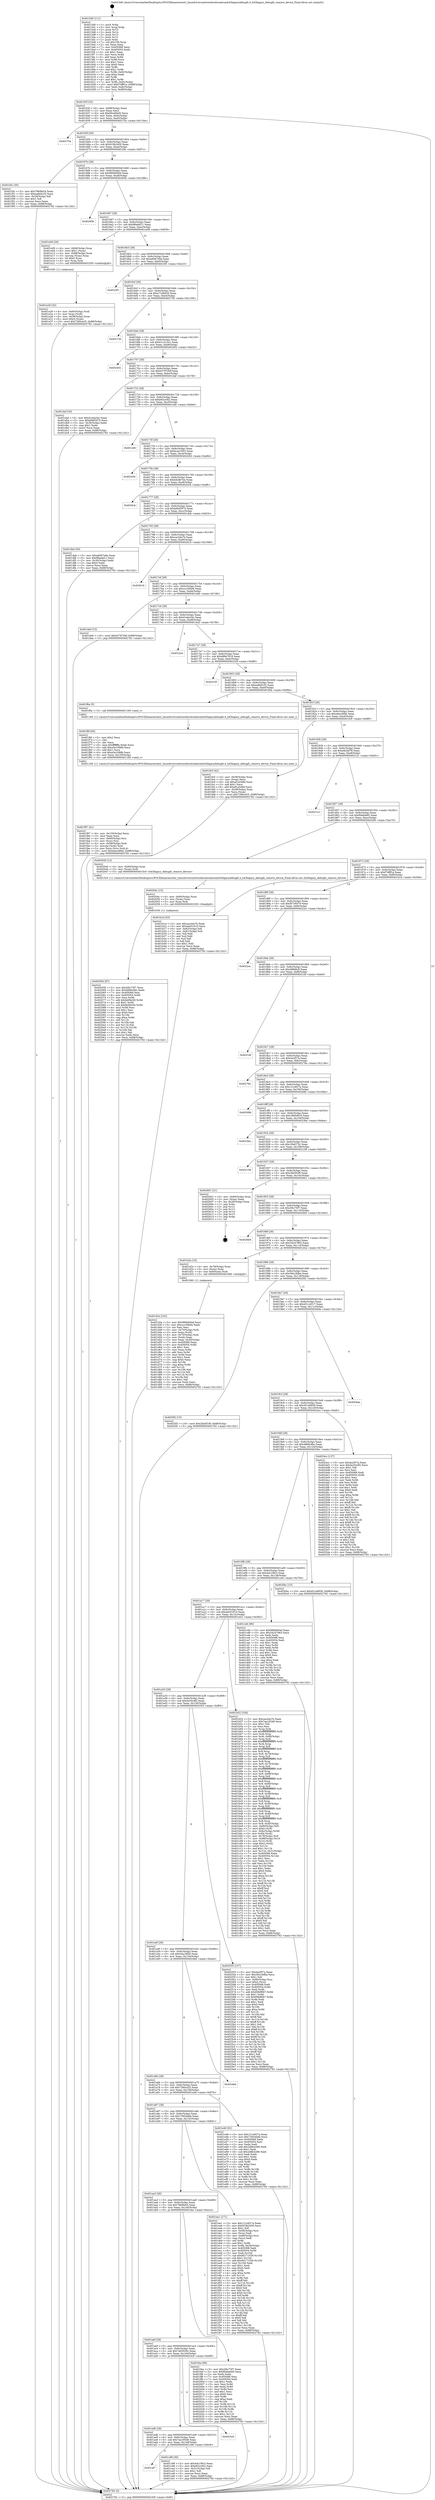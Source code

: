 digraph "0x4015d0" {
  label = "0x4015d0 (/mnt/c/Users/mathe/Desktop/tcc/POCII/binaries/extr_linuxdriversnetwirelessbroadcomb43legacydebugfs.h_b43legacy_debugfs_remove_device_Final-ollvm.out::main(0))"
  labelloc = "t"
  node[shape=record]

  Entry [label="",width=0.3,height=0.3,shape=circle,fillcolor=black,style=filled]
  "0x40163f" [label="{
     0x40163f [32]\l
     | [instrs]\l
     &nbsp;&nbsp;0x40163f \<+6\>: mov -0x88(%rbp),%eax\l
     &nbsp;&nbsp;0x401645 \<+2\>: mov %eax,%ecx\l
     &nbsp;&nbsp;0x401647 \<+6\>: sub $0x90cd84d5,%ecx\l
     &nbsp;&nbsp;0x40164d \<+6\>: mov %eax,-0x9c(%rbp)\l
     &nbsp;&nbsp;0x401653 \<+6\>: mov %ecx,-0xa0(%rbp)\l
     &nbsp;&nbsp;0x401659 \<+6\>: je 000000000040275a \<main+0x118a\>\l
  }"]
  "0x40275a" [label="{
     0x40275a\l
  }", style=dashed]
  "0x40165f" [label="{
     0x40165f [28]\l
     | [instrs]\l
     &nbsp;&nbsp;0x40165f \<+5\>: jmp 0000000000401664 \<main+0x94\>\l
     &nbsp;&nbsp;0x401664 \<+6\>: mov -0x9c(%rbp),%eax\l
     &nbsp;&nbsp;0x40166a \<+5\>: sub $0x919b2e50,%eax\l
     &nbsp;&nbsp;0x40166f \<+6\>: mov %eax,-0xa4(%rbp)\l
     &nbsp;&nbsp;0x401675 \<+6\>: je 0000000000401f4c \<main+0x97c\>\l
  }"]
  Exit [label="",width=0.3,height=0.3,shape=circle,fillcolor=black,style=filled,peripheries=2]
  "0x401f4c" [label="{
     0x401f4c [30]\l
     | [instrs]\l
     &nbsp;&nbsp;0x401f4c \<+5\>: mov $0x79bf9e54,%eax\l
     &nbsp;&nbsp;0x401f51 \<+5\>: mov $0xea8d41f2,%ecx\l
     &nbsp;&nbsp;0x401f56 \<+3\>: mov -0x29(%rbp),%dl\l
     &nbsp;&nbsp;0x401f59 \<+3\>: test $0x1,%dl\l
     &nbsp;&nbsp;0x401f5c \<+3\>: cmovne %ecx,%eax\l
     &nbsp;&nbsp;0x401f5f \<+6\>: mov %eax,-0x88(%rbp)\l
     &nbsp;&nbsp;0x401f65 \<+5\>: jmp 0000000000402782 \<main+0x11b2\>\l
  }"]
  "0x40167b" [label="{
     0x40167b [28]\l
     | [instrs]\l
     &nbsp;&nbsp;0x40167b \<+5\>: jmp 0000000000401680 \<main+0xb0\>\l
     &nbsp;&nbsp;0x401680 \<+6\>: mov -0x9c(%rbp),%eax\l
     &nbsp;&nbsp;0x401686 \<+5\>: sub $0x980b604d,%eax\l
     &nbsp;&nbsp;0x40168b \<+6\>: mov %eax,-0xa8(%rbp)\l
     &nbsp;&nbsp;0x401691 \<+6\>: je 000000000040265b \<main+0x108b\>\l
  }"]
  "0x40205b" [label="{
     0x40205b [97]\l
     | [instrs]\l
     &nbsp;&nbsp;0x40205b \<+5\>: mov $0x2f4c75f7,%ecx\l
     &nbsp;&nbsp;0x402060 \<+5\>: mov $0x4868c9bc,%edx\l
     &nbsp;&nbsp;0x402065 \<+7\>: mov 0x405068,%esi\l
     &nbsp;&nbsp;0x40206c \<+8\>: mov 0x405054,%r8d\l
     &nbsp;&nbsp;0x402074 \<+3\>: mov %esi,%r9d\l
     &nbsp;&nbsp;0x402077 \<+7\>: add $0xfe0fdc00,%r9d\l
     &nbsp;&nbsp;0x40207e \<+4\>: sub $0x1,%r9d\l
     &nbsp;&nbsp;0x402082 \<+7\>: sub $0xfe0fdc00,%r9d\l
     &nbsp;&nbsp;0x402089 \<+4\>: imul %r9d,%esi\l
     &nbsp;&nbsp;0x40208d \<+3\>: and $0x1,%esi\l
     &nbsp;&nbsp;0x402090 \<+3\>: cmp $0x0,%esi\l
     &nbsp;&nbsp;0x402093 \<+4\>: sete %r10b\l
     &nbsp;&nbsp;0x402097 \<+4\>: cmp $0xa,%r8d\l
     &nbsp;&nbsp;0x40209b \<+4\>: setl %r11b\l
     &nbsp;&nbsp;0x40209f \<+3\>: mov %r10b,%bl\l
     &nbsp;&nbsp;0x4020a2 \<+3\>: and %r11b,%bl\l
     &nbsp;&nbsp;0x4020a5 \<+3\>: xor %r11b,%r10b\l
     &nbsp;&nbsp;0x4020a8 \<+3\>: or %r10b,%bl\l
     &nbsp;&nbsp;0x4020ab \<+3\>: test $0x1,%bl\l
     &nbsp;&nbsp;0x4020ae \<+3\>: cmovne %edx,%ecx\l
     &nbsp;&nbsp;0x4020b1 \<+6\>: mov %ecx,-0x88(%rbp)\l
     &nbsp;&nbsp;0x4020b7 \<+5\>: jmp 0000000000402782 \<main+0x11b2\>\l
  }"]
  "0x40265b" [label="{
     0x40265b\l
  }", style=dashed]
  "0x401697" [label="{
     0x401697 [28]\l
     | [instrs]\l
     &nbsp;&nbsp;0x401697 \<+5\>: jmp 000000000040169c \<main+0xcc\>\l
     &nbsp;&nbsp;0x40169c \<+6\>: mov -0x9c(%rbp),%eax\l
     &nbsp;&nbsp;0x4016a2 \<+5\>: sub $0x98aebf11,%eax\l
     &nbsp;&nbsp;0x4016a7 \<+6\>: mov %eax,-0xac(%rbp)\l
     &nbsp;&nbsp;0x4016ad \<+6\>: je 0000000000401e09 \<main+0x839\>\l
  }"]
  "0x40204c" [label="{
     0x40204c [15]\l
     | [instrs]\l
     &nbsp;&nbsp;0x40204c \<+4\>: mov -0x60(%rbp),%rax\l
     &nbsp;&nbsp;0x402050 \<+3\>: mov (%rax),%rax\l
     &nbsp;&nbsp;0x402053 \<+3\>: mov %rax,%rdi\l
     &nbsp;&nbsp;0x402056 \<+5\>: call 0000000000401030 \<free@plt\>\l
     | [calls]\l
     &nbsp;&nbsp;0x401030 \{1\} (unknown)\l
  }"]
  "0x401e09" [label="{
     0x401e09 [29]\l
     | [instrs]\l
     &nbsp;&nbsp;0x401e09 \<+4\>: mov -0x68(%rbp),%rax\l
     &nbsp;&nbsp;0x401e0d \<+6\>: movl $0x1,(%rax)\l
     &nbsp;&nbsp;0x401e13 \<+4\>: mov -0x68(%rbp),%rax\l
     &nbsp;&nbsp;0x401e17 \<+3\>: movslq (%rax),%rax\l
     &nbsp;&nbsp;0x401e1a \<+4\>: shl $0x2,%rax\l
     &nbsp;&nbsp;0x401e1e \<+3\>: mov %rax,%rdi\l
     &nbsp;&nbsp;0x401e21 \<+5\>: call 0000000000401050 \<malloc@plt\>\l
     | [calls]\l
     &nbsp;&nbsp;0x401050 \{1\} (unknown)\l
  }"]
  "0x4016b3" [label="{
     0x4016b3 [28]\l
     | [instrs]\l
     &nbsp;&nbsp;0x4016b3 \<+5\>: jmp 00000000004016b8 \<main+0xe8\>\l
     &nbsp;&nbsp;0x4016b8 \<+6\>: mov -0x9c(%rbp),%eax\l
     &nbsp;&nbsp;0x4016be \<+5\>: sub $0xa6067e9a,%eax\l
     &nbsp;&nbsp;0x4016c3 \<+6\>: mov %eax,-0xb0(%rbp)\l
     &nbsp;&nbsp;0x4016c9 \<+6\>: je 00000000004023f3 \<main+0xe23\>\l
  }"]
  "0x401f97" [label="{
     0x401f97 [41]\l
     | [instrs]\l
     &nbsp;&nbsp;0x401f97 \<+6\>: mov -0x150(%rbp),%ecx\l
     &nbsp;&nbsp;0x401f9d \<+3\>: imul %eax,%ecx\l
     &nbsp;&nbsp;0x401fa0 \<+4\>: mov -0x60(%rbp),%rsi\l
     &nbsp;&nbsp;0x401fa4 \<+3\>: mov (%rsi),%rsi\l
     &nbsp;&nbsp;0x401fa7 \<+4\>: mov -0x58(%rbp),%rdi\l
     &nbsp;&nbsp;0x401fab \<+3\>: movslq (%rdi),%rdi\l
     &nbsp;&nbsp;0x401fae \<+3\>: mov %ecx,(%rsi,%rdi,4)\l
     &nbsp;&nbsp;0x401fb1 \<+10\>: movl $0xebec46bb,-0x88(%rbp)\l
     &nbsp;&nbsp;0x401fbb \<+5\>: jmp 0000000000402782 \<main+0x11b2\>\l
  }"]
  "0x4023f3" [label="{
     0x4023f3\l
  }", style=dashed]
  "0x4016cf" [label="{
     0x4016cf [28]\l
     | [instrs]\l
     &nbsp;&nbsp;0x4016cf \<+5\>: jmp 00000000004016d4 \<main+0x104\>\l
     &nbsp;&nbsp;0x4016d4 \<+6\>: mov -0x9c(%rbp),%eax\l
     &nbsp;&nbsp;0x4016da \<+5\>: sub $0xa72d6430,%eax\l
     &nbsp;&nbsp;0x4016df \<+6\>: mov %eax,-0xb4(%rbp)\l
     &nbsp;&nbsp;0x4016e5 \<+6\>: je 0000000000402730 \<main+0x1160\>\l
  }"]
  "0x401f6f" [label="{
     0x401f6f [40]\l
     | [instrs]\l
     &nbsp;&nbsp;0x401f6f \<+5\>: mov $0x2,%ecx\l
     &nbsp;&nbsp;0x401f74 \<+1\>: cltd\l
     &nbsp;&nbsp;0x401f75 \<+2\>: idiv %ecx\l
     &nbsp;&nbsp;0x401f77 \<+6\>: imul $0xfffffffe,%edx,%ecx\l
     &nbsp;&nbsp;0x401f7d \<+6\>: add $0xa5e1088b,%ecx\l
     &nbsp;&nbsp;0x401f83 \<+3\>: add $0x1,%ecx\l
     &nbsp;&nbsp;0x401f86 \<+6\>: sub $0xa5e1088b,%ecx\l
     &nbsp;&nbsp;0x401f8c \<+6\>: mov %ecx,-0x150(%rbp)\l
     &nbsp;&nbsp;0x401f92 \<+5\>: call 0000000000401160 \<next_i\>\l
     | [calls]\l
     &nbsp;&nbsp;0x401160 \{1\} (/mnt/c/Users/mathe/Desktop/tcc/POCII/binaries/extr_linuxdriversnetwirelessbroadcomb43legacydebugfs.h_b43legacy_debugfs_remove_device_Final-ollvm.out::next_i)\l
  }"]
  "0x402730" [label="{
     0x402730\l
  }", style=dashed]
  "0x4016eb" [label="{
     0x4016eb [28]\l
     | [instrs]\l
     &nbsp;&nbsp;0x4016eb \<+5\>: jmp 00000000004016f0 \<main+0x120\>\l
     &nbsp;&nbsp;0x4016f0 \<+6\>: mov -0x9c(%rbp),%eax\l
     &nbsp;&nbsp;0x4016f6 \<+5\>: sub $0xb1c312e1,%eax\l
     &nbsp;&nbsp;0x4016fb \<+6\>: mov %eax,-0xb8(%rbp)\l
     &nbsp;&nbsp;0x401701 \<+6\>: je 0000000000402402 \<main+0xe32\>\l
  }"]
  "0x401e26" [label="{
     0x401e26 [32]\l
     | [instrs]\l
     &nbsp;&nbsp;0x401e26 \<+4\>: mov -0x60(%rbp),%rdi\l
     &nbsp;&nbsp;0x401e2a \<+3\>: mov %rax,(%rdi)\l
     &nbsp;&nbsp;0x401e2d \<+4\>: mov -0x58(%rbp),%rax\l
     &nbsp;&nbsp;0x401e31 \<+6\>: movl $0x0,(%rax)\l
     &nbsp;&nbsp;0x401e37 \<+10\>: movl $0x7280ce25,-0x88(%rbp)\l
     &nbsp;&nbsp;0x401e41 \<+5\>: jmp 0000000000402782 \<main+0x11b2\>\l
  }"]
  "0x402402" [label="{
     0x402402\l
  }", style=dashed]
  "0x401707" [label="{
     0x401707 [28]\l
     | [instrs]\l
     &nbsp;&nbsp;0x401707 \<+5\>: jmp 000000000040170c \<main+0x13c\>\l
     &nbsp;&nbsp;0x40170c \<+6\>: mov -0x9c(%rbp),%eax\l
     &nbsp;&nbsp;0x401712 \<+5\>: sub $0xb3787d4f,%eax\l
     &nbsp;&nbsp;0x401717 \<+6\>: mov %eax,-0xbc(%rbp)\l
     &nbsp;&nbsp;0x40171d \<+6\>: je 0000000000401daf \<main+0x7df\>\l
  }"]
  "0x401d3a" [label="{
     0x401d3a [102]\l
     | [instrs]\l
     &nbsp;&nbsp;0x401d3a \<+5\>: mov $0x980b604d,%ecx\l
     &nbsp;&nbsp;0x401d3f \<+5\>: mov $0xccc30b94,%edx\l
     &nbsp;&nbsp;0x401d44 \<+2\>: xor %esi,%esi\l
     &nbsp;&nbsp;0x401d46 \<+4\>: mov -0x70(%rbp),%rdi\l
     &nbsp;&nbsp;0x401d4a \<+2\>: mov %eax,(%rdi)\l
     &nbsp;&nbsp;0x401d4c \<+4\>: mov -0x70(%rbp),%rdi\l
     &nbsp;&nbsp;0x401d50 \<+2\>: mov (%rdi),%eax\l
     &nbsp;&nbsp;0x401d52 \<+3\>: mov %eax,-0x30(%rbp)\l
     &nbsp;&nbsp;0x401d55 \<+7\>: mov 0x405068,%eax\l
     &nbsp;&nbsp;0x401d5c \<+8\>: mov 0x405054,%r8d\l
     &nbsp;&nbsp;0x401d64 \<+3\>: sub $0x1,%esi\l
     &nbsp;&nbsp;0x401d67 \<+3\>: mov %eax,%r9d\l
     &nbsp;&nbsp;0x401d6a \<+3\>: add %esi,%r9d\l
     &nbsp;&nbsp;0x401d6d \<+4\>: imul %r9d,%eax\l
     &nbsp;&nbsp;0x401d71 \<+3\>: and $0x1,%eax\l
     &nbsp;&nbsp;0x401d74 \<+3\>: cmp $0x0,%eax\l
     &nbsp;&nbsp;0x401d77 \<+4\>: sete %r10b\l
     &nbsp;&nbsp;0x401d7b \<+4\>: cmp $0xa,%r8d\l
     &nbsp;&nbsp;0x401d7f \<+4\>: setl %r11b\l
     &nbsp;&nbsp;0x401d83 \<+3\>: mov %r10b,%bl\l
     &nbsp;&nbsp;0x401d86 \<+3\>: and %r11b,%bl\l
     &nbsp;&nbsp;0x401d89 \<+3\>: xor %r11b,%r10b\l
     &nbsp;&nbsp;0x401d8c \<+3\>: or %r10b,%bl\l
     &nbsp;&nbsp;0x401d8f \<+3\>: test $0x1,%bl\l
     &nbsp;&nbsp;0x401d92 \<+3\>: cmovne %edx,%ecx\l
     &nbsp;&nbsp;0x401d95 \<+6\>: mov %ecx,-0x88(%rbp)\l
     &nbsp;&nbsp;0x401d9b \<+5\>: jmp 0000000000402782 \<main+0x11b2\>\l
  }"]
  "0x401daf" [label="{
     0x401daf [30]\l
     | [instrs]\l
     &nbsp;&nbsp;0x401daf \<+5\>: mov $0xd1ebe34c,%eax\l
     &nbsp;&nbsp;0x401db4 \<+5\>: mov $0xbf495975,%ecx\l
     &nbsp;&nbsp;0x401db9 \<+3\>: mov -0x30(%rbp),%edx\l
     &nbsp;&nbsp;0x401dbc \<+3\>: cmp $0x1,%edx\l
     &nbsp;&nbsp;0x401dbf \<+3\>: cmovl %ecx,%eax\l
     &nbsp;&nbsp;0x401dc2 \<+6\>: mov %eax,-0x88(%rbp)\l
     &nbsp;&nbsp;0x401dc8 \<+5\>: jmp 0000000000402782 \<main+0x11b2\>\l
  }"]
  "0x401723" [label="{
     0x401723 [28]\l
     | [instrs]\l
     &nbsp;&nbsp;0x401723 \<+5\>: jmp 0000000000401728 \<main+0x158\>\l
     &nbsp;&nbsp;0x401728 \<+6\>: mov -0x9c(%rbp),%eax\l
     &nbsp;&nbsp;0x40172e \<+5\>: sub $0xb62ccf42,%eax\l
     &nbsp;&nbsp;0x401733 \<+6\>: mov %eax,-0xc0(%rbp)\l
     &nbsp;&nbsp;0x401739 \<+6\>: je 0000000000401cb6 \<main+0x6e6\>\l
  }"]
  "0x401af7" [label="{
     0x401af7\l
  }", style=dashed]
  "0x401cb6" [label="{
     0x401cb6\l
  }", style=dashed]
  "0x40173f" [label="{
     0x40173f [28]\l
     | [instrs]\l
     &nbsp;&nbsp;0x40173f \<+5\>: jmp 0000000000401744 \<main+0x174\>\l
     &nbsp;&nbsp;0x401744 \<+6\>: mov -0x9c(%rbp),%eax\l
     &nbsp;&nbsp;0x40174a \<+5\>: sub $0xbcee1853,%eax\l
     &nbsp;&nbsp;0x40174f \<+6\>: mov %eax,-0xc4(%rbp)\l
     &nbsp;&nbsp;0x401755 \<+6\>: je 000000000040245d \<main+0xe8d\>\l
  }"]
  "0x401c98" [label="{
     0x401c98 [30]\l
     | [instrs]\l
     &nbsp;&nbsp;0x401c98 \<+5\>: mov $0x4dc1f9c3,%eax\l
     &nbsp;&nbsp;0x401c9d \<+5\>: mov $0xb62ccf42,%ecx\l
     &nbsp;&nbsp;0x401ca2 \<+3\>: mov -0x31(%rbp),%dl\l
     &nbsp;&nbsp;0x401ca5 \<+3\>: test $0x1,%dl\l
     &nbsp;&nbsp;0x401ca8 \<+3\>: cmovne %ecx,%eax\l
     &nbsp;&nbsp;0x401cab \<+6\>: mov %eax,-0x88(%rbp)\l
     &nbsp;&nbsp;0x401cb1 \<+5\>: jmp 0000000000402782 \<main+0x11b2\>\l
  }"]
  "0x40245d" [label="{
     0x40245d\l
  }", style=dashed]
  "0x40175b" [label="{
     0x40175b [28]\l
     | [instrs]\l
     &nbsp;&nbsp;0x40175b \<+5\>: jmp 0000000000401760 \<main+0x190\>\l
     &nbsp;&nbsp;0x401760 \<+6\>: mov -0x9c(%rbp),%eax\l
     &nbsp;&nbsp;0x401766 \<+5\>: sub $0xbdc8e7ee,%eax\l
     &nbsp;&nbsp;0x40176b \<+6\>: mov %eax,-0xc8(%rbp)\l
     &nbsp;&nbsp;0x401771 \<+6\>: je 00000000004020cb \<main+0xafb\>\l
  }"]
  "0x401adb" [label="{
     0x401adb [28]\l
     | [instrs]\l
     &nbsp;&nbsp;0x401adb \<+5\>: jmp 0000000000401ae0 \<main+0x510\>\l
     &nbsp;&nbsp;0x401ae0 \<+6\>: mov -0x9c(%rbp),%eax\l
     &nbsp;&nbsp;0x401ae6 \<+5\>: sub $0x7aa19548,%eax\l
     &nbsp;&nbsp;0x401aeb \<+6\>: mov %eax,-0x148(%rbp)\l
     &nbsp;&nbsp;0x401af1 \<+6\>: je 0000000000401c98 \<main+0x6c8\>\l
  }"]
  "0x4020cb" [label="{
     0x4020cb\l
  }", style=dashed]
  "0x401777" [label="{
     0x401777 [28]\l
     | [instrs]\l
     &nbsp;&nbsp;0x401777 \<+5\>: jmp 000000000040177c \<main+0x1ac\>\l
     &nbsp;&nbsp;0x40177c \<+6\>: mov -0x9c(%rbp),%eax\l
     &nbsp;&nbsp;0x401782 \<+5\>: sub $0xbf495975,%eax\l
     &nbsp;&nbsp;0x401787 \<+6\>: mov %eax,-0xcc(%rbp)\l
     &nbsp;&nbsp;0x40178d \<+6\>: je 0000000000401deb \<main+0x81b\>\l
  }"]
  "0x4023c9" [label="{
     0x4023c9\l
  }", style=dashed]
  "0x401deb" [label="{
     0x401deb [30]\l
     | [instrs]\l
     &nbsp;&nbsp;0x401deb \<+5\>: mov $0xa6067e9a,%eax\l
     &nbsp;&nbsp;0x401df0 \<+5\>: mov $0x98aebf11,%ecx\l
     &nbsp;&nbsp;0x401df5 \<+3\>: mov -0x30(%rbp),%edx\l
     &nbsp;&nbsp;0x401df8 \<+3\>: cmp $0x0,%edx\l
     &nbsp;&nbsp;0x401dfb \<+3\>: cmove %ecx,%eax\l
     &nbsp;&nbsp;0x401dfe \<+6\>: mov %eax,-0x88(%rbp)\l
     &nbsp;&nbsp;0x401e04 \<+5\>: jmp 0000000000402782 \<main+0x11b2\>\l
  }"]
  "0x401793" [label="{
     0x401793 [28]\l
     | [instrs]\l
     &nbsp;&nbsp;0x401793 \<+5\>: jmp 0000000000401798 \<main+0x1c8\>\l
     &nbsp;&nbsp;0x401798 \<+6\>: mov -0x9c(%rbp),%eax\l
     &nbsp;&nbsp;0x40179e \<+5\>: sub $0xcac44a7b,%eax\l
     &nbsp;&nbsp;0x4017a3 \<+6\>: mov %eax,-0xd0(%rbp)\l
     &nbsp;&nbsp;0x4017a9 \<+6\>: je 0000000000402616 \<main+0x1046\>\l
  }"]
  "0x401abf" [label="{
     0x401abf [28]\l
     | [instrs]\l
     &nbsp;&nbsp;0x401abf \<+5\>: jmp 0000000000401ac4 \<main+0x4f4\>\l
     &nbsp;&nbsp;0x401ac4 \<+6\>: mov -0x9c(%rbp),%eax\l
     &nbsp;&nbsp;0x401aca \<+5\>: sub $0x7a65029c,%eax\l
     &nbsp;&nbsp;0x401acf \<+6\>: mov %eax,-0x144(%rbp)\l
     &nbsp;&nbsp;0x401ad5 \<+6\>: je 00000000004023c9 \<main+0xdf9\>\l
  }"]
  "0x402616" [label="{
     0x402616\l
  }", style=dashed]
  "0x4017af" [label="{
     0x4017af [28]\l
     | [instrs]\l
     &nbsp;&nbsp;0x4017af \<+5\>: jmp 00000000004017b4 \<main+0x1e4\>\l
     &nbsp;&nbsp;0x4017b4 \<+6\>: mov -0x9c(%rbp),%eax\l
     &nbsp;&nbsp;0x4017ba \<+5\>: sub $0xccc30b94,%eax\l
     &nbsp;&nbsp;0x4017bf \<+6\>: mov %eax,-0xd4(%rbp)\l
     &nbsp;&nbsp;0x4017c5 \<+6\>: je 0000000000401da0 \<main+0x7d0\>\l
  }"]
  "0x401fea" [label="{
     0x401fea [86]\l
     | [instrs]\l
     &nbsp;&nbsp;0x401fea \<+5\>: mov $0x2f4c75f7,%eax\l
     &nbsp;&nbsp;0x401fef \<+5\>: mov $0xf0ddab95,%ecx\l
     &nbsp;&nbsp;0x401ff4 \<+2\>: xor %edx,%edx\l
     &nbsp;&nbsp;0x401ff6 \<+7\>: mov 0x405068,%esi\l
     &nbsp;&nbsp;0x401ffd \<+7\>: mov 0x405054,%edi\l
     &nbsp;&nbsp;0x402004 \<+3\>: sub $0x1,%edx\l
     &nbsp;&nbsp;0x402007 \<+3\>: mov %esi,%r8d\l
     &nbsp;&nbsp;0x40200a \<+3\>: add %edx,%r8d\l
     &nbsp;&nbsp;0x40200d \<+4\>: imul %r8d,%esi\l
     &nbsp;&nbsp;0x402011 \<+3\>: and $0x1,%esi\l
     &nbsp;&nbsp;0x402014 \<+3\>: cmp $0x0,%esi\l
     &nbsp;&nbsp;0x402017 \<+4\>: sete %r9b\l
     &nbsp;&nbsp;0x40201b \<+3\>: cmp $0xa,%edi\l
     &nbsp;&nbsp;0x40201e \<+4\>: setl %r10b\l
     &nbsp;&nbsp;0x402022 \<+3\>: mov %r9b,%r11b\l
     &nbsp;&nbsp;0x402025 \<+3\>: and %r10b,%r11b\l
     &nbsp;&nbsp;0x402028 \<+3\>: xor %r10b,%r9b\l
     &nbsp;&nbsp;0x40202b \<+3\>: or %r9b,%r11b\l
     &nbsp;&nbsp;0x40202e \<+4\>: test $0x1,%r11b\l
     &nbsp;&nbsp;0x402032 \<+3\>: cmovne %ecx,%eax\l
     &nbsp;&nbsp;0x402035 \<+6\>: mov %eax,-0x88(%rbp)\l
     &nbsp;&nbsp;0x40203b \<+5\>: jmp 0000000000402782 \<main+0x11b2\>\l
  }"]
  "0x401da0" [label="{
     0x401da0 [15]\l
     | [instrs]\l
     &nbsp;&nbsp;0x401da0 \<+10\>: movl $0xb3787d4f,-0x88(%rbp)\l
     &nbsp;&nbsp;0x401daa \<+5\>: jmp 0000000000402782 \<main+0x11b2\>\l
  }"]
  "0x4017cb" [label="{
     0x4017cb [28]\l
     | [instrs]\l
     &nbsp;&nbsp;0x4017cb \<+5\>: jmp 00000000004017d0 \<main+0x200\>\l
     &nbsp;&nbsp;0x4017d0 \<+6\>: mov -0x9c(%rbp),%eax\l
     &nbsp;&nbsp;0x4017d6 \<+5\>: sub $0xd1ebe34c,%eax\l
     &nbsp;&nbsp;0x4017db \<+6\>: mov %eax,-0xd8(%rbp)\l
     &nbsp;&nbsp;0x4017e1 \<+6\>: je 0000000000401dcd \<main+0x7fd\>\l
  }"]
  "0x401aa3" [label="{
     0x401aa3 [28]\l
     | [instrs]\l
     &nbsp;&nbsp;0x401aa3 \<+5\>: jmp 0000000000401aa8 \<main+0x4d8\>\l
     &nbsp;&nbsp;0x401aa8 \<+6\>: mov -0x9c(%rbp),%eax\l
     &nbsp;&nbsp;0x401aae \<+5\>: sub $0x79bf9e54,%eax\l
     &nbsp;&nbsp;0x401ab3 \<+6\>: mov %eax,-0x140(%rbp)\l
     &nbsp;&nbsp;0x401ab9 \<+6\>: je 0000000000401fea \<main+0xa1a\>\l
  }"]
  "0x401dcd" [label="{
     0x401dcd\l
  }", style=dashed]
  "0x4017e7" [label="{
     0x4017e7 [28]\l
     | [instrs]\l
     &nbsp;&nbsp;0x4017e7 \<+5\>: jmp 00000000004017ec \<main+0x21c\>\l
     &nbsp;&nbsp;0x4017ec \<+6\>: mov -0x9c(%rbp),%eax\l
     &nbsp;&nbsp;0x4017f2 \<+5\>: sub $0xd88e7819,%eax\l
     &nbsp;&nbsp;0x4017f7 \<+6\>: mov %eax,-0xdc(%rbp)\l
     &nbsp;&nbsp;0x4017fd \<+6\>: je 000000000040233f \<main+0xd6f\>\l
  }"]
  "0x401ea1" [label="{
     0x401ea1 [171]\l
     | [instrs]\l
     &nbsp;&nbsp;0x401ea1 \<+5\>: mov $0x121e827a,%eax\l
     &nbsp;&nbsp;0x401ea6 \<+5\>: mov $0x919b2e50,%ecx\l
     &nbsp;&nbsp;0x401eab \<+2\>: mov $0x1,%dl\l
     &nbsp;&nbsp;0x401ead \<+4\>: mov -0x58(%rbp),%rsi\l
     &nbsp;&nbsp;0x401eb1 \<+2\>: mov (%rsi),%edi\l
     &nbsp;&nbsp;0x401eb3 \<+4\>: mov -0x68(%rbp),%rsi\l
     &nbsp;&nbsp;0x401eb7 \<+2\>: cmp (%rsi),%edi\l
     &nbsp;&nbsp;0x401eb9 \<+4\>: setl %r8b\l
     &nbsp;&nbsp;0x401ebd \<+4\>: and $0x1,%r8b\l
     &nbsp;&nbsp;0x401ec1 \<+4\>: mov %r8b,-0x29(%rbp)\l
     &nbsp;&nbsp;0x401ec5 \<+7\>: mov 0x405068,%edi\l
     &nbsp;&nbsp;0x401ecc \<+8\>: mov 0x405054,%r9d\l
     &nbsp;&nbsp;0x401ed4 \<+3\>: mov %edi,%r10d\l
     &nbsp;&nbsp;0x401ed7 \<+7\>: sub $0x9d171039,%r10d\l
     &nbsp;&nbsp;0x401ede \<+4\>: sub $0x1,%r10d\l
     &nbsp;&nbsp;0x401ee2 \<+7\>: add $0x9d171039,%r10d\l
     &nbsp;&nbsp;0x401ee9 \<+4\>: imul %r10d,%edi\l
     &nbsp;&nbsp;0x401eed \<+3\>: and $0x1,%edi\l
     &nbsp;&nbsp;0x401ef0 \<+3\>: cmp $0x0,%edi\l
     &nbsp;&nbsp;0x401ef3 \<+4\>: sete %r8b\l
     &nbsp;&nbsp;0x401ef7 \<+4\>: cmp $0xa,%r9d\l
     &nbsp;&nbsp;0x401efb \<+4\>: setl %r11b\l
     &nbsp;&nbsp;0x401eff \<+3\>: mov %r8b,%bl\l
     &nbsp;&nbsp;0x401f02 \<+3\>: xor $0xff,%bl\l
     &nbsp;&nbsp;0x401f05 \<+3\>: mov %r11b,%r14b\l
     &nbsp;&nbsp;0x401f08 \<+4\>: xor $0xff,%r14b\l
     &nbsp;&nbsp;0x401f0c \<+3\>: xor $0x0,%dl\l
     &nbsp;&nbsp;0x401f0f \<+3\>: mov %bl,%r15b\l
     &nbsp;&nbsp;0x401f12 \<+4\>: and $0x0,%r15b\l
     &nbsp;&nbsp;0x401f16 \<+3\>: and %dl,%r8b\l
     &nbsp;&nbsp;0x401f19 \<+3\>: mov %r14b,%r12b\l
     &nbsp;&nbsp;0x401f1c \<+4\>: and $0x0,%r12b\l
     &nbsp;&nbsp;0x401f20 \<+3\>: and %dl,%r11b\l
     &nbsp;&nbsp;0x401f23 \<+3\>: or %r8b,%r15b\l
     &nbsp;&nbsp;0x401f26 \<+3\>: or %r11b,%r12b\l
     &nbsp;&nbsp;0x401f29 \<+3\>: xor %r12b,%r15b\l
     &nbsp;&nbsp;0x401f2c \<+3\>: or %r14b,%bl\l
     &nbsp;&nbsp;0x401f2f \<+3\>: xor $0xff,%bl\l
     &nbsp;&nbsp;0x401f32 \<+3\>: or $0x0,%dl\l
     &nbsp;&nbsp;0x401f35 \<+2\>: and %dl,%bl\l
     &nbsp;&nbsp;0x401f37 \<+3\>: or %bl,%r15b\l
     &nbsp;&nbsp;0x401f3a \<+4\>: test $0x1,%r15b\l
     &nbsp;&nbsp;0x401f3e \<+3\>: cmovne %ecx,%eax\l
     &nbsp;&nbsp;0x401f41 \<+6\>: mov %eax,-0x88(%rbp)\l
     &nbsp;&nbsp;0x401f47 \<+5\>: jmp 0000000000402782 \<main+0x11b2\>\l
  }"]
  "0x40233f" [label="{
     0x40233f\l
  }", style=dashed]
  "0x401803" [label="{
     0x401803 [28]\l
     | [instrs]\l
     &nbsp;&nbsp;0x401803 \<+5\>: jmp 0000000000401808 \<main+0x238\>\l
     &nbsp;&nbsp;0x401808 \<+6\>: mov -0x9c(%rbp),%eax\l
     &nbsp;&nbsp;0x40180e \<+5\>: sub $0xea8d41f2,%eax\l
     &nbsp;&nbsp;0x401813 \<+6\>: mov %eax,-0xe0(%rbp)\l
     &nbsp;&nbsp;0x401819 \<+6\>: je 0000000000401f6a \<main+0x99a\>\l
  }"]
  "0x401a87" [label="{
     0x401a87 [28]\l
     | [instrs]\l
     &nbsp;&nbsp;0x401a87 \<+5\>: jmp 0000000000401a8c \<main+0x4bc\>\l
     &nbsp;&nbsp;0x401a8c \<+6\>: mov -0x9c(%rbp),%eax\l
     &nbsp;&nbsp;0x401a92 \<+5\>: sub $0x73954ddb,%eax\l
     &nbsp;&nbsp;0x401a97 \<+6\>: mov %eax,-0x13c(%rbp)\l
     &nbsp;&nbsp;0x401a9d \<+6\>: je 0000000000401ea1 \<main+0x8d1\>\l
  }"]
  "0x401f6a" [label="{
     0x401f6a [5]\l
     | [instrs]\l
     &nbsp;&nbsp;0x401f6a \<+5\>: call 0000000000401160 \<next_i\>\l
     | [calls]\l
     &nbsp;&nbsp;0x401160 \{1\} (/mnt/c/Users/mathe/Desktop/tcc/POCII/binaries/extr_linuxdriversnetwirelessbroadcomb43legacydebugfs.h_b43legacy_debugfs_remove_device_Final-ollvm.out::next_i)\l
  }"]
  "0x40181f" [label="{
     0x40181f [28]\l
     | [instrs]\l
     &nbsp;&nbsp;0x40181f \<+5\>: jmp 0000000000401824 \<main+0x254\>\l
     &nbsp;&nbsp;0x401824 \<+6\>: mov -0x9c(%rbp),%eax\l
     &nbsp;&nbsp;0x40182a \<+5\>: sub $0xebec46bb,%eax\l
     &nbsp;&nbsp;0x40182f \<+6\>: mov %eax,-0xe4(%rbp)\l
     &nbsp;&nbsp;0x401835 \<+6\>: je 0000000000401fc0 \<main+0x9f0\>\l
  }"]
  "0x401e46" [label="{
     0x401e46 [91]\l
     | [instrs]\l
     &nbsp;&nbsp;0x401e46 \<+5\>: mov $0x121e827a,%eax\l
     &nbsp;&nbsp;0x401e4b \<+5\>: mov $0x73954ddb,%ecx\l
     &nbsp;&nbsp;0x401e50 \<+7\>: mov 0x405068,%edx\l
     &nbsp;&nbsp;0x401e57 \<+7\>: mov 0x405054,%esi\l
     &nbsp;&nbsp;0x401e5e \<+2\>: mov %edx,%edi\l
     &nbsp;&nbsp;0x401e60 \<+6\>: add $0x2d8b4286,%edi\l
     &nbsp;&nbsp;0x401e66 \<+3\>: sub $0x1,%edi\l
     &nbsp;&nbsp;0x401e69 \<+6\>: sub $0x2d8b4286,%edi\l
     &nbsp;&nbsp;0x401e6f \<+3\>: imul %edi,%edx\l
     &nbsp;&nbsp;0x401e72 \<+3\>: and $0x1,%edx\l
     &nbsp;&nbsp;0x401e75 \<+3\>: cmp $0x0,%edx\l
     &nbsp;&nbsp;0x401e78 \<+4\>: sete %r8b\l
     &nbsp;&nbsp;0x401e7c \<+3\>: cmp $0xa,%esi\l
     &nbsp;&nbsp;0x401e7f \<+4\>: setl %r9b\l
     &nbsp;&nbsp;0x401e83 \<+3\>: mov %r8b,%r10b\l
     &nbsp;&nbsp;0x401e86 \<+3\>: and %r9b,%r10b\l
     &nbsp;&nbsp;0x401e89 \<+3\>: xor %r9b,%r8b\l
     &nbsp;&nbsp;0x401e8c \<+3\>: or %r8b,%r10b\l
     &nbsp;&nbsp;0x401e8f \<+4\>: test $0x1,%r10b\l
     &nbsp;&nbsp;0x401e93 \<+3\>: cmovne %ecx,%eax\l
     &nbsp;&nbsp;0x401e96 \<+6\>: mov %eax,-0x88(%rbp)\l
     &nbsp;&nbsp;0x401e9c \<+5\>: jmp 0000000000402782 \<main+0x11b2\>\l
  }"]
  "0x401fc0" [label="{
     0x401fc0 [42]\l
     | [instrs]\l
     &nbsp;&nbsp;0x401fc0 \<+4\>: mov -0x58(%rbp),%rax\l
     &nbsp;&nbsp;0x401fc4 \<+2\>: mov (%rax),%ecx\l
     &nbsp;&nbsp;0x401fc6 \<+6\>: sub $0xaf1a548d,%ecx\l
     &nbsp;&nbsp;0x401fcc \<+3\>: add $0x1,%ecx\l
     &nbsp;&nbsp;0x401fcf \<+6\>: add $0xaf1a548d,%ecx\l
     &nbsp;&nbsp;0x401fd5 \<+4\>: mov -0x58(%rbp),%rax\l
     &nbsp;&nbsp;0x401fd9 \<+2\>: mov %ecx,(%rax)\l
     &nbsp;&nbsp;0x401fdb \<+10\>: movl $0x7280ce25,-0x88(%rbp)\l
     &nbsp;&nbsp;0x401fe5 \<+5\>: jmp 0000000000402782 \<main+0x11b2\>\l
  }"]
  "0x40183b" [label="{
     0x40183b [28]\l
     | [instrs]\l
     &nbsp;&nbsp;0x40183b \<+5\>: jmp 0000000000401840 \<main+0x270\>\l
     &nbsp;&nbsp;0x401840 \<+6\>: mov -0x9c(%rbp),%eax\l
     &nbsp;&nbsp;0x401846 \<+5\>: sub $0xefe2bf78,%eax\l
     &nbsp;&nbsp;0x40184b \<+6\>: mov %eax,-0xe8(%rbp)\l
     &nbsp;&nbsp;0x401851 \<+6\>: je 000000000040212c \<main+0xb5c\>\l
  }"]
  "0x401a6b" [label="{
     0x401a6b [28]\l
     | [instrs]\l
     &nbsp;&nbsp;0x401a6b \<+5\>: jmp 0000000000401a70 \<main+0x4a0\>\l
     &nbsp;&nbsp;0x401a70 \<+6\>: mov -0x9c(%rbp),%eax\l
     &nbsp;&nbsp;0x401a76 \<+5\>: sub $0x7280ce25,%eax\l
     &nbsp;&nbsp;0x401a7b \<+6\>: mov %eax,-0x138(%rbp)\l
     &nbsp;&nbsp;0x401a81 \<+6\>: je 0000000000401e46 \<main+0x876\>\l
  }"]
  "0x40212c" [label="{
     0x40212c\l
  }", style=dashed]
  "0x401857" [label="{
     0x401857 [28]\l
     | [instrs]\l
     &nbsp;&nbsp;0x401857 \<+5\>: jmp 000000000040185c \<main+0x28c\>\l
     &nbsp;&nbsp;0x40185c \<+6\>: mov -0x9c(%rbp),%eax\l
     &nbsp;&nbsp;0x401862 \<+5\>: sub $0xf0ddab95,%eax\l
     &nbsp;&nbsp;0x401867 \<+6\>: mov %eax,-0xec(%rbp)\l
     &nbsp;&nbsp;0x40186d \<+6\>: je 0000000000402040 \<main+0xa70\>\l
  }"]
  "0x4024bd" [label="{
     0x4024bd\l
  }", style=dashed]
  "0x402040" [label="{
     0x402040 [12]\l
     | [instrs]\l
     &nbsp;&nbsp;0x402040 \<+4\>: mov -0x60(%rbp),%rax\l
     &nbsp;&nbsp;0x402044 \<+3\>: mov (%rax),%rdi\l
     &nbsp;&nbsp;0x402047 \<+5\>: call 00000000004015c0 \<b43legacy_debugfs_remove_device\>\l
     | [calls]\l
     &nbsp;&nbsp;0x4015c0 \{1\} (/mnt/c/Users/mathe/Desktop/tcc/POCII/binaries/extr_linuxdriversnetwirelessbroadcomb43legacydebugfs.h_b43legacy_debugfs_remove_device_Final-ollvm.out::b43legacy_debugfs_remove_device)\l
  }"]
  "0x401873" [label="{
     0x401873 [28]\l
     | [instrs]\l
     &nbsp;&nbsp;0x401873 \<+5\>: jmp 0000000000401878 \<main+0x2a8\>\l
     &nbsp;&nbsp;0x401878 \<+6\>: mov -0x9c(%rbp),%eax\l
     &nbsp;&nbsp;0x40187e \<+5\>: sub $0xf74fff1a,%eax\l
     &nbsp;&nbsp;0x401883 \<+6\>: mov %eax,-0xf0(%rbp)\l
     &nbsp;&nbsp;0x401889 \<+6\>: je 0000000000401b1d \<main+0x54d\>\l
  }"]
  "0x401a4f" [label="{
     0x401a4f [28]\l
     | [instrs]\l
     &nbsp;&nbsp;0x401a4f \<+5\>: jmp 0000000000401a54 \<main+0x484\>\l
     &nbsp;&nbsp;0x401a54 \<+6\>: mov -0x9c(%rbp),%eax\l
     &nbsp;&nbsp;0x401a5a \<+5\>: sub $0x54a16f26,%eax\l
     &nbsp;&nbsp;0x401a5f \<+6\>: mov %eax,-0x134(%rbp)\l
     &nbsp;&nbsp;0x401a65 \<+6\>: je 00000000004024bd \<main+0xeed\>\l
  }"]
  "0x401b1d" [label="{
     0x401b1d [53]\l
     | [instrs]\l
     &nbsp;&nbsp;0x401b1d \<+5\>: mov $0xcac44a7b,%eax\l
     &nbsp;&nbsp;0x401b22 \<+5\>: mov $0x4e051610,%ecx\l
     &nbsp;&nbsp;0x401b27 \<+6\>: mov -0x82(%rbp),%dl\l
     &nbsp;&nbsp;0x401b2d \<+7\>: mov -0x81(%rbp),%sil\l
     &nbsp;&nbsp;0x401b34 \<+3\>: mov %dl,%dil\l
     &nbsp;&nbsp;0x401b37 \<+3\>: and %sil,%dil\l
     &nbsp;&nbsp;0x401b3a \<+3\>: xor %sil,%dl\l
     &nbsp;&nbsp;0x401b3d \<+3\>: or %dl,%dil\l
     &nbsp;&nbsp;0x401b40 \<+4\>: test $0x1,%dil\l
     &nbsp;&nbsp;0x401b44 \<+3\>: cmovne %ecx,%eax\l
     &nbsp;&nbsp;0x401b47 \<+6\>: mov %eax,-0x88(%rbp)\l
     &nbsp;&nbsp;0x401b4d \<+5\>: jmp 0000000000402782 \<main+0x11b2\>\l
  }"]
  "0x40188f" [label="{
     0x40188f [28]\l
     | [instrs]\l
     &nbsp;&nbsp;0x40188f \<+5\>: jmp 0000000000401894 \<main+0x2c4\>\l
     &nbsp;&nbsp;0x401894 \<+6\>: mov -0x9c(%rbp),%eax\l
     &nbsp;&nbsp;0x40189a \<+5\>: sub $0xfb7c6079,%eax\l
     &nbsp;&nbsp;0x40189f \<+6\>: mov %eax,-0xf4(%rbp)\l
     &nbsp;&nbsp;0x4018a5 \<+6\>: je 00000000004022ac \<main+0xcdc\>\l
  }"]
  "0x402782" [label="{
     0x402782 [5]\l
     | [instrs]\l
     &nbsp;&nbsp;0x402782 \<+5\>: jmp 000000000040163f \<main+0x6f\>\l
  }"]
  "0x4015d0" [label="{
     0x4015d0 [111]\l
     | [instrs]\l
     &nbsp;&nbsp;0x4015d0 \<+1\>: push %rbp\l
     &nbsp;&nbsp;0x4015d1 \<+3\>: mov %rsp,%rbp\l
     &nbsp;&nbsp;0x4015d4 \<+2\>: push %r15\l
     &nbsp;&nbsp;0x4015d6 \<+2\>: push %r14\l
     &nbsp;&nbsp;0x4015d8 \<+2\>: push %r13\l
     &nbsp;&nbsp;0x4015da \<+2\>: push %r12\l
     &nbsp;&nbsp;0x4015dc \<+1\>: push %rbx\l
     &nbsp;&nbsp;0x4015dd \<+7\>: sub $0x158,%rsp\l
     &nbsp;&nbsp;0x4015e4 \<+2\>: xor %eax,%eax\l
     &nbsp;&nbsp;0x4015e6 \<+7\>: mov 0x405068,%ecx\l
     &nbsp;&nbsp;0x4015ed \<+7\>: mov 0x405054,%edx\l
     &nbsp;&nbsp;0x4015f4 \<+3\>: sub $0x1,%eax\l
     &nbsp;&nbsp;0x4015f7 \<+3\>: mov %ecx,%r8d\l
     &nbsp;&nbsp;0x4015fa \<+3\>: add %eax,%r8d\l
     &nbsp;&nbsp;0x4015fd \<+4\>: imul %r8d,%ecx\l
     &nbsp;&nbsp;0x401601 \<+3\>: and $0x1,%ecx\l
     &nbsp;&nbsp;0x401604 \<+3\>: cmp $0x0,%ecx\l
     &nbsp;&nbsp;0x401607 \<+4\>: sete %r9b\l
     &nbsp;&nbsp;0x40160b \<+4\>: and $0x1,%r9b\l
     &nbsp;&nbsp;0x40160f \<+7\>: mov %r9b,-0x82(%rbp)\l
     &nbsp;&nbsp;0x401616 \<+3\>: cmp $0xa,%edx\l
     &nbsp;&nbsp;0x401619 \<+4\>: setl %r9b\l
     &nbsp;&nbsp;0x40161d \<+4\>: and $0x1,%r9b\l
     &nbsp;&nbsp;0x401621 \<+7\>: mov %r9b,-0x81(%rbp)\l
     &nbsp;&nbsp;0x401628 \<+10\>: movl $0xf74fff1a,-0x88(%rbp)\l
     &nbsp;&nbsp;0x401632 \<+6\>: mov %edi,-0x8c(%rbp)\l
     &nbsp;&nbsp;0x401638 \<+7\>: mov %rsi,-0x98(%rbp)\l
  }"]
  "0x402555" [label="{
     0x402555 [157]\l
     | [instrs]\l
     &nbsp;&nbsp;0x402555 \<+5\>: mov $0x4a2f57a,%eax\l
     &nbsp;&nbsp;0x40255a \<+5\>: mov $0x36a18dba,%ecx\l
     &nbsp;&nbsp;0x40255f \<+2\>: mov $0x1,%dl\l
     &nbsp;&nbsp;0x402561 \<+4\>: mov -0x80(%rbp),%rsi\l
     &nbsp;&nbsp;0x402565 \<+6\>: movl $0x0,(%rsi)\l
     &nbsp;&nbsp;0x40256b \<+7\>: mov 0x405068,%edi\l
     &nbsp;&nbsp;0x402572 \<+8\>: mov 0x405054,%r8d\l
     &nbsp;&nbsp;0x40257a \<+3\>: mov %edi,%r9d\l
     &nbsp;&nbsp;0x40257d \<+7\>: add $0x69bf9f47,%r9d\l
     &nbsp;&nbsp;0x402584 \<+4\>: sub $0x1,%r9d\l
     &nbsp;&nbsp;0x402588 \<+7\>: sub $0x69bf9f47,%r9d\l
     &nbsp;&nbsp;0x40258f \<+4\>: imul %r9d,%edi\l
     &nbsp;&nbsp;0x402593 \<+3\>: and $0x1,%edi\l
     &nbsp;&nbsp;0x402596 \<+3\>: cmp $0x0,%edi\l
     &nbsp;&nbsp;0x402599 \<+4\>: sete %r10b\l
     &nbsp;&nbsp;0x40259d \<+4\>: cmp $0xa,%r8d\l
     &nbsp;&nbsp;0x4025a1 \<+4\>: setl %r11b\l
     &nbsp;&nbsp;0x4025a5 \<+3\>: mov %r10b,%bl\l
     &nbsp;&nbsp;0x4025a8 \<+3\>: xor $0xff,%bl\l
     &nbsp;&nbsp;0x4025ab \<+3\>: mov %r11b,%r14b\l
     &nbsp;&nbsp;0x4025ae \<+4\>: xor $0xff,%r14b\l
     &nbsp;&nbsp;0x4025b2 \<+3\>: xor $0x1,%dl\l
     &nbsp;&nbsp;0x4025b5 \<+3\>: mov %bl,%r15b\l
     &nbsp;&nbsp;0x4025b8 \<+4\>: and $0xff,%r15b\l
     &nbsp;&nbsp;0x4025bc \<+3\>: and %dl,%r10b\l
     &nbsp;&nbsp;0x4025bf \<+3\>: mov %r14b,%r12b\l
     &nbsp;&nbsp;0x4025c2 \<+4\>: and $0xff,%r12b\l
     &nbsp;&nbsp;0x4025c6 \<+3\>: and %dl,%r11b\l
     &nbsp;&nbsp;0x4025c9 \<+3\>: or %r10b,%r15b\l
     &nbsp;&nbsp;0x4025cc \<+3\>: or %r11b,%r12b\l
     &nbsp;&nbsp;0x4025cf \<+3\>: xor %r12b,%r15b\l
     &nbsp;&nbsp;0x4025d2 \<+3\>: or %r14b,%bl\l
     &nbsp;&nbsp;0x4025d5 \<+3\>: xor $0xff,%bl\l
     &nbsp;&nbsp;0x4025d8 \<+3\>: or $0x1,%dl\l
     &nbsp;&nbsp;0x4025db \<+2\>: and %dl,%bl\l
     &nbsp;&nbsp;0x4025dd \<+3\>: or %bl,%r15b\l
     &nbsp;&nbsp;0x4025e0 \<+4\>: test $0x1,%r15b\l
     &nbsp;&nbsp;0x4025e4 \<+3\>: cmovne %ecx,%eax\l
     &nbsp;&nbsp;0x4025e7 \<+6\>: mov %eax,-0x88(%rbp)\l
     &nbsp;&nbsp;0x4025ed \<+5\>: jmp 0000000000402782 \<main+0x11b2\>\l
  }"]
  "0x4022ac" [label="{
     0x4022ac\l
  }", style=dashed]
  "0x4018ab" [label="{
     0x4018ab [28]\l
     | [instrs]\l
     &nbsp;&nbsp;0x4018ab \<+5\>: jmp 00000000004018b0 \<main+0x2e0\>\l
     &nbsp;&nbsp;0x4018b0 \<+6\>: mov -0x9c(%rbp),%eax\l
     &nbsp;&nbsp;0x4018b6 \<+5\>: sub $0x48686c9,%eax\l
     &nbsp;&nbsp;0x4018bb \<+6\>: mov %eax,-0xf8(%rbp)\l
     &nbsp;&nbsp;0x4018c1 \<+6\>: je 00000000004021bf \<main+0xbef\>\l
  }"]
  "0x401a33" [label="{
     0x401a33 [28]\l
     | [instrs]\l
     &nbsp;&nbsp;0x401a33 \<+5\>: jmp 0000000000401a38 \<main+0x468\>\l
     &nbsp;&nbsp;0x401a38 \<+6\>: mov -0x9c(%rbp),%eax\l
     &nbsp;&nbsp;0x401a3e \<+5\>: sub $0x4e20cdf2,%eax\l
     &nbsp;&nbsp;0x401a43 \<+6\>: mov %eax,-0x130(%rbp)\l
     &nbsp;&nbsp;0x401a49 \<+6\>: je 0000000000402555 \<main+0xf85\>\l
  }"]
  "0x4021bf" [label="{
     0x4021bf\l
  }", style=dashed]
  "0x4018c7" [label="{
     0x4018c7 [28]\l
     | [instrs]\l
     &nbsp;&nbsp;0x4018c7 \<+5\>: jmp 00000000004018cc \<main+0x2fc\>\l
     &nbsp;&nbsp;0x4018cc \<+6\>: mov -0x9c(%rbp),%eax\l
     &nbsp;&nbsp;0x4018d2 \<+5\>: sub $0x4a2f57a,%eax\l
     &nbsp;&nbsp;0x4018d7 \<+6\>: mov %eax,-0xfc(%rbp)\l
     &nbsp;&nbsp;0x4018dd \<+6\>: je 000000000040276e \<main+0x119e\>\l
  }"]
  "0x401b52" [label="{
     0x401b52 [326]\l
     | [instrs]\l
     &nbsp;&nbsp;0x401b52 \<+5\>: mov $0xcac44a7b,%eax\l
     &nbsp;&nbsp;0x401b57 \<+5\>: mov $0x7aa19548,%ecx\l
     &nbsp;&nbsp;0x401b5c \<+2\>: mov $0x1,%dl\l
     &nbsp;&nbsp;0x401b5e \<+2\>: xor %esi,%esi\l
     &nbsp;&nbsp;0x401b60 \<+3\>: mov %rsp,%rdi\l
     &nbsp;&nbsp;0x401b63 \<+4\>: add $0xfffffffffffffff0,%rdi\l
     &nbsp;&nbsp;0x401b67 \<+3\>: mov %rdi,%rsp\l
     &nbsp;&nbsp;0x401b6a \<+4\>: mov %rdi,-0x80(%rbp)\l
     &nbsp;&nbsp;0x401b6e \<+3\>: mov %rsp,%rdi\l
     &nbsp;&nbsp;0x401b71 \<+4\>: add $0xfffffffffffffff0,%rdi\l
     &nbsp;&nbsp;0x401b75 \<+3\>: mov %rdi,%rsp\l
     &nbsp;&nbsp;0x401b78 \<+3\>: mov %rsp,%r8\l
     &nbsp;&nbsp;0x401b7b \<+4\>: add $0xfffffffffffffff0,%r8\l
     &nbsp;&nbsp;0x401b7f \<+3\>: mov %r8,%rsp\l
     &nbsp;&nbsp;0x401b82 \<+4\>: mov %r8,-0x78(%rbp)\l
     &nbsp;&nbsp;0x401b86 \<+3\>: mov %rsp,%r8\l
     &nbsp;&nbsp;0x401b89 \<+4\>: add $0xfffffffffffffff0,%r8\l
     &nbsp;&nbsp;0x401b8d \<+3\>: mov %r8,%rsp\l
     &nbsp;&nbsp;0x401b90 \<+4\>: mov %r8,-0x70(%rbp)\l
     &nbsp;&nbsp;0x401b94 \<+3\>: mov %rsp,%r8\l
     &nbsp;&nbsp;0x401b97 \<+4\>: add $0xfffffffffffffff0,%r8\l
     &nbsp;&nbsp;0x401b9b \<+3\>: mov %r8,%rsp\l
     &nbsp;&nbsp;0x401b9e \<+4\>: mov %r8,-0x68(%rbp)\l
     &nbsp;&nbsp;0x401ba2 \<+3\>: mov %rsp,%r8\l
     &nbsp;&nbsp;0x401ba5 \<+4\>: add $0xfffffffffffffff0,%r8\l
     &nbsp;&nbsp;0x401ba9 \<+3\>: mov %r8,%rsp\l
     &nbsp;&nbsp;0x401bac \<+4\>: mov %r8,-0x60(%rbp)\l
     &nbsp;&nbsp;0x401bb0 \<+3\>: mov %rsp,%r8\l
     &nbsp;&nbsp;0x401bb3 \<+4\>: add $0xfffffffffffffff0,%r8\l
     &nbsp;&nbsp;0x401bb7 \<+3\>: mov %r8,%rsp\l
     &nbsp;&nbsp;0x401bba \<+4\>: mov %r8,-0x58(%rbp)\l
     &nbsp;&nbsp;0x401bbe \<+3\>: mov %rsp,%r8\l
     &nbsp;&nbsp;0x401bc1 \<+4\>: add $0xfffffffffffffff0,%r8\l
     &nbsp;&nbsp;0x401bc5 \<+3\>: mov %r8,%rsp\l
     &nbsp;&nbsp;0x401bc8 \<+4\>: mov %r8,-0x50(%rbp)\l
     &nbsp;&nbsp;0x401bcc \<+3\>: mov %rsp,%r8\l
     &nbsp;&nbsp;0x401bcf \<+4\>: add $0xfffffffffffffff0,%r8\l
     &nbsp;&nbsp;0x401bd3 \<+3\>: mov %r8,%rsp\l
     &nbsp;&nbsp;0x401bd6 \<+4\>: mov %r8,-0x48(%rbp)\l
     &nbsp;&nbsp;0x401bda \<+3\>: mov %rsp,%r8\l
     &nbsp;&nbsp;0x401bdd \<+4\>: add $0xfffffffffffffff0,%r8\l
     &nbsp;&nbsp;0x401be1 \<+3\>: mov %r8,%rsp\l
     &nbsp;&nbsp;0x401be4 \<+4\>: mov %r8,-0x40(%rbp)\l
     &nbsp;&nbsp;0x401be8 \<+4\>: mov -0x80(%rbp),%r8\l
     &nbsp;&nbsp;0x401bec \<+7\>: movl $0x0,(%r8)\l
     &nbsp;&nbsp;0x401bf3 \<+7\>: mov -0x8c(%rbp),%r9d\l
     &nbsp;&nbsp;0x401bfa \<+3\>: mov %r9d,(%rdi)\l
     &nbsp;&nbsp;0x401bfd \<+4\>: mov -0x78(%rbp),%r8\l
     &nbsp;&nbsp;0x401c01 \<+7\>: mov -0x98(%rbp),%r10\l
     &nbsp;&nbsp;0x401c08 \<+3\>: mov %r10,(%r8)\l
     &nbsp;&nbsp;0x401c0b \<+3\>: cmpl $0x2,(%rdi)\l
     &nbsp;&nbsp;0x401c0e \<+4\>: setne %r11b\l
     &nbsp;&nbsp;0x401c12 \<+4\>: and $0x1,%r11b\l
     &nbsp;&nbsp;0x401c16 \<+4\>: mov %r11b,-0x31(%rbp)\l
     &nbsp;&nbsp;0x401c1a \<+7\>: mov 0x405068,%ebx\l
     &nbsp;&nbsp;0x401c21 \<+8\>: mov 0x405054,%r14d\l
     &nbsp;&nbsp;0x401c29 \<+3\>: sub $0x1,%esi\l
     &nbsp;&nbsp;0x401c2c \<+3\>: mov %ebx,%r15d\l
     &nbsp;&nbsp;0x401c2f \<+3\>: add %esi,%r15d\l
     &nbsp;&nbsp;0x401c32 \<+4\>: imul %r15d,%ebx\l
     &nbsp;&nbsp;0x401c36 \<+3\>: and $0x1,%ebx\l
     &nbsp;&nbsp;0x401c39 \<+3\>: cmp $0x0,%ebx\l
     &nbsp;&nbsp;0x401c3c \<+4\>: sete %r11b\l
     &nbsp;&nbsp;0x401c40 \<+4\>: cmp $0xa,%r14d\l
     &nbsp;&nbsp;0x401c44 \<+4\>: setl %r12b\l
     &nbsp;&nbsp;0x401c48 \<+3\>: mov %r11b,%r13b\l
     &nbsp;&nbsp;0x401c4b \<+4\>: xor $0xff,%r13b\l
     &nbsp;&nbsp;0x401c4f \<+3\>: mov %r12b,%sil\l
     &nbsp;&nbsp;0x401c52 \<+4\>: xor $0xff,%sil\l
     &nbsp;&nbsp;0x401c56 \<+3\>: xor $0x0,%dl\l
     &nbsp;&nbsp;0x401c59 \<+3\>: mov %r13b,%dil\l
     &nbsp;&nbsp;0x401c5c \<+4\>: and $0x0,%dil\l
     &nbsp;&nbsp;0x401c60 \<+3\>: and %dl,%r11b\l
     &nbsp;&nbsp;0x401c63 \<+3\>: mov %sil,%r8b\l
     &nbsp;&nbsp;0x401c66 \<+4\>: and $0x0,%r8b\l
     &nbsp;&nbsp;0x401c6a \<+3\>: and %dl,%r12b\l
     &nbsp;&nbsp;0x401c6d \<+3\>: or %r11b,%dil\l
     &nbsp;&nbsp;0x401c70 \<+3\>: or %r12b,%r8b\l
     &nbsp;&nbsp;0x401c73 \<+3\>: xor %r8b,%dil\l
     &nbsp;&nbsp;0x401c76 \<+3\>: or %sil,%r13b\l
     &nbsp;&nbsp;0x401c79 \<+4\>: xor $0xff,%r13b\l
     &nbsp;&nbsp;0x401c7d \<+3\>: or $0x0,%dl\l
     &nbsp;&nbsp;0x401c80 \<+3\>: and %dl,%r13b\l
     &nbsp;&nbsp;0x401c83 \<+3\>: or %r13b,%dil\l
     &nbsp;&nbsp;0x401c86 \<+4\>: test $0x1,%dil\l
     &nbsp;&nbsp;0x401c8a \<+3\>: cmovne %ecx,%eax\l
     &nbsp;&nbsp;0x401c8d \<+6\>: mov %eax,-0x88(%rbp)\l
     &nbsp;&nbsp;0x401c93 \<+5\>: jmp 0000000000402782 \<main+0x11b2\>\l
  }"]
  "0x40276e" [label="{
     0x40276e\l
  }", style=dashed]
  "0x4018e3" [label="{
     0x4018e3 [28]\l
     | [instrs]\l
     &nbsp;&nbsp;0x4018e3 \<+5\>: jmp 00000000004018e8 \<main+0x318\>\l
     &nbsp;&nbsp;0x4018e8 \<+6\>: mov -0x9c(%rbp),%eax\l
     &nbsp;&nbsp;0x4018ee \<+5\>: sub $0x121e827a,%eax\l
     &nbsp;&nbsp;0x4018f3 \<+6\>: mov %eax,-0x100(%rbp)\l
     &nbsp;&nbsp;0x4018f9 \<+6\>: je 000000000040268b \<main+0x10bb\>\l
  }"]
  "0x401a17" [label="{
     0x401a17 [28]\l
     | [instrs]\l
     &nbsp;&nbsp;0x401a17 \<+5\>: jmp 0000000000401a1c \<main+0x44c\>\l
     &nbsp;&nbsp;0x401a1c \<+6\>: mov -0x9c(%rbp),%eax\l
     &nbsp;&nbsp;0x401a22 \<+5\>: sub $0x4e051610,%eax\l
     &nbsp;&nbsp;0x401a27 \<+6\>: mov %eax,-0x12c(%rbp)\l
     &nbsp;&nbsp;0x401a2d \<+6\>: je 0000000000401b52 \<main+0x582\>\l
  }"]
  "0x40268b" [label="{
     0x40268b\l
  }", style=dashed]
  "0x4018ff" [label="{
     0x4018ff [28]\l
     | [instrs]\l
     &nbsp;&nbsp;0x4018ff \<+5\>: jmp 0000000000401904 \<main+0x334\>\l
     &nbsp;&nbsp;0x401904 \<+6\>: mov -0x9c(%rbp),%eax\l
     &nbsp;&nbsp;0x40190a \<+5\>: sub $0x18664616,%eax\l
     &nbsp;&nbsp;0x40190f \<+6\>: mov %eax,-0x104(%rbp)\l
     &nbsp;&nbsp;0x401915 \<+6\>: je 00000000004023ba \<main+0xdea\>\l
  }"]
  "0x401cd4" [label="{
     0x401cd4 [86]\l
     | [instrs]\l
     &nbsp;&nbsp;0x401cd4 \<+5\>: mov $0x980b604d,%eax\l
     &nbsp;&nbsp;0x401cd9 \<+5\>: mov $0x34247963,%ecx\l
     &nbsp;&nbsp;0x401cde \<+2\>: xor %edx,%edx\l
     &nbsp;&nbsp;0x401ce0 \<+7\>: mov 0x405068,%esi\l
     &nbsp;&nbsp;0x401ce7 \<+7\>: mov 0x405054,%edi\l
     &nbsp;&nbsp;0x401cee \<+3\>: sub $0x1,%edx\l
     &nbsp;&nbsp;0x401cf1 \<+3\>: mov %esi,%r8d\l
     &nbsp;&nbsp;0x401cf4 \<+3\>: add %edx,%r8d\l
     &nbsp;&nbsp;0x401cf7 \<+4\>: imul %r8d,%esi\l
     &nbsp;&nbsp;0x401cfb \<+3\>: and $0x1,%esi\l
     &nbsp;&nbsp;0x401cfe \<+3\>: cmp $0x0,%esi\l
     &nbsp;&nbsp;0x401d01 \<+4\>: sete %r9b\l
     &nbsp;&nbsp;0x401d05 \<+3\>: cmp $0xa,%edi\l
     &nbsp;&nbsp;0x401d08 \<+4\>: setl %r10b\l
     &nbsp;&nbsp;0x401d0c \<+3\>: mov %r9b,%r11b\l
     &nbsp;&nbsp;0x401d0f \<+3\>: and %r10b,%r11b\l
     &nbsp;&nbsp;0x401d12 \<+3\>: xor %r10b,%r9b\l
     &nbsp;&nbsp;0x401d15 \<+3\>: or %r9b,%r11b\l
     &nbsp;&nbsp;0x401d18 \<+4\>: test $0x1,%r11b\l
     &nbsp;&nbsp;0x401d1c \<+3\>: cmovne %ecx,%eax\l
     &nbsp;&nbsp;0x401d1f \<+6\>: mov %eax,-0x88(%rbp)\l
     &nbsp;&nbsp;0x401d25 \<+5\>: jmp 0000000000402782 \<main+0x11b2\>\l
  }"]
  "0x4023ba" [label="{
     0x4023ba\l
  }", style=dashed]
  "0x40191b" [label="{
     0x40191b [28]\l
     | [instrs]\l
     &nbsp;&nbsp;0x40191b \<+5\>: jmp 0000000000401920 \<main+0x350\>\l
     &nbsp;&nbsp;0x401920 \<+6\>: mov -0x9c(%rbp),%eax\l
     &nbsp;&nbsp;0x401926 \<+5\>: sub $0x1fbd372c,%eax\l
     &nbsp;&nbsp;0x40192b \<+6\>: mov %eax,-0x108(%rbp)\l
     &nbsp;&nbsp;0x401931 \<+6\>: je 0000000000402108 \<main+0xb38\>\l
  }"]
  "0x4019fb" [label="{
     0x4019fb [28]\l
     | [instrs]\l
     &nbsp;&nbsp;0x4019fb \<+5\>: jmp 0000000000401a00 \<main+0x430\>\l
     &nbsp;&nbsp;0x401a00 \<+6\>: mov -0x9c(%rbp),%eax\l
     &nbsp;&nbsp;0x401a06 \<+5\>: sub $0x4dc1f9c3,%eax\l
     &nbsp;&nbsp;0x401a0b \<+6\>: mov %eax,-0x128(%rbp)\l
     &nbsp;&nbsp;0x401a11 \<+6\>: je 0000000000401cd4 \<main+0x704\>\l
  }"]
  "0x402108" [label="{
     0x402108\l
  }", style=dashed]
  "0x401937" [label="{
     0x401937 [28]\l
     | [instrs]\l
     &nbsp;&nbsp;0x401937 \<+5\>: jmp 000000000040193c \<main+0x36c\>\l
     &nbsp;&nbsp;0x40193c \<+6\>: mov -0x9c(%rbp),%eax\l
     &nbsp;&nbsp;0x401942 \<+5\>: sub $0x2bb5f1f8,%eax\l
     &nbsp;&nbsp;0x401947 \<+6\>: mov %eax,-0x10c(%rbp)\l
     &nbsp;&nbsp;0x40194d \<+6\>: je 0000000000402601 \<main+0x1031\>\l
  }"]
  "0x4020bc" [label="{
     0x4020bc [15]\l
     | [instrs]\l
     &nbsp;&nbsp;0x4020bc \<+10\>: movl $0x451e8939,-0x88(%rbp)\l
     &nbsp;&nbsp;0x4020c6 \<+5\>: jmp 0000000000402782 \<main+0x11b2\>\l
  }"]
  "0x402601" [label="{
     0x402601 [21]\l
     | [instrs]\l
     &nbsp;&nbsp;0x402601 \<+4\>: mov -0x80(%rbp),%rax\l
     &nbsp;&nbsp;0x402605 \<+2\>: mov (%rax),%eax\l
     &nbsp;&nbsp;0x402607 \<+4\>: lea -0x28(%rbp),%rsp\l
     &nbsp;&nbsp;0x40260b \<+1\>: pop %rbx\l
     &nbsp;&nbsp;0x40260c \<+2\>: pop %r12\l
     &nbsp;&nbsp;0x40260e \<+2\>: pop %r13\l
     &nbsp;&nbsp;0x402610 \<+2\>: pop %r14\l
     &nbsp;&nbsp;0x402612 \<+2\>: pop %r15\l
     &nbsp;&nbsp;0x402614 \<+1\>: pop %rbp\l
     &nbsp;&nbsp;0x402615 \<+1\>: ret\l
  }"]
  "0x401953" [label="{
     0x401953 [28]\l
     | [instrs]\l
     &nbsp;&nbsp;0x401953 \<+5\>: jmp 0000000000401958 \<main+0x388\>\l
     &nbsp;&nbsp;0x401958 \<+6\>: mov -0x9c(%rbp),%eax\l
     &nbsp;&nbsp;0x40195e \<+5\>: sub $0x2f4c75f7,%eax\l
     &nbsp;&nbsp;0x401963 \<+6\>: mov %eax,-0x110(%rbp)\l
     &nbsp;&nbsp;0x401969 \<+6\>: je 00000000004026b0 \<main+0x10e0\>\l
  }"]
  "0x4019df" [label="{
     0x4019df [28]\l
     | [instrs]\l
     &nbsp;&nbsp;0x4019df \<+5\>: jmp 00000000004019e4 \<main+0x414\>\l
     &nbsp;&nbsp;0x4019e4 \<+6\>: mov -0x9c(%rbp),%eax\l
     &nbsp;&nbsp;0x4019ea \<+5\>: sub $0x4868c9bc,%eax\l
     &nbsp;&nbsp;0x4019ef \<+6\>: mov %eax,-0x124(%rbp)\l
     &nbsp;&nbsp;0x4019f5 \<+6\>: je 00000000004020bc \<main+0xaec\>\l
  }"]
  "0x4026b0" [label="{
     0x4026b0\l
  }", style=dashed]
  "0x40196f" [label="{
     0x40196f [28]\l
     | [instrs]\l
     &nbsp;&nbsp;0x40196f \<+5\>: jmp 0000000000401974 \<main+0x3a4\>\l
     &nbsp;&nbsp;0x401974 \<+6\>: mov -0x9c(%rbp),%eax\l
     &nbsp;&nbsp;0x40197a \<+5\>: sub $0x34247963,%eax\l
     &nbsp;&nbsp;0x40197f \<+6\>: mov %eax,-0x114(%rbp)\l
     &nbsp;&nbsp;0x401985 \<+6\>: je 0000000000401d2a \<main+0x75a\>\l
  }"]
  "0x4024cc" [label="{
     0x4024cc [137]\l
     | [instrs]\l
     &nbsp;&nbsp;0x4024cc \<+5\>: mov $0x4a2f57a,%eax\l
     &nbsp;&nbsp;0x4024d1 \<+5\>: mov $0x4e20cdf2,%ecx\l
     &nbsp;&nbsp;0x4024d6 \<+2\>: mov $0x1,%dl\l
     &nbsp;&nbsp;0x4024d8 \<+2\>: xor %esi,%esi\l
     &nbsp;&nbsp;0x4024da \<+7\>: mov 0x405068,%edi\l
     &nbsp;&nbsp;0x4024e1 \<+8\>: mov 0x405054,%r8d\l
     &nbsp;&nbsp;0x4024e9 \<+3\>: sub $0x1,%esi\l
     &nbsp;&nbsp;0x4024ec \<+3\>: mov %edi,%r9d\l
     &nbsp;&nbsp;0x4024ef \<+3\>: add %esi,%r9d\l
     &nbsp;&nbsp;0x4024f2 \<+4\>: imul %r9d,%edi\l
     &nbsp;&nbsp;0x4024f6 \<+3\>: and $0x1,%edi\l
     &nbsp;&nbsp;0x4024f9 \<+3\>: cmp $0x0,%edi\l
     &nbsp;&nbsp;0x4024fc \<+4\>: sete %r10b\l
     &nbsp;&nbsp;0x402500 \<+4\>: cmp $0xa,%r8d\l
     &nbsp;&nbsp;0x402504 \<+4\>: setl %r11b\l
     &nbsp;&nbsp;0x402508 \<+3\>: mov %r10b,%bl\l
     &nbsp;&nbsp;0x40250b \<+3\>: xor $0xff,%bl\l
     &nbsp;&nbsp;0x40250e \<+3\>: mov %r11b,%r14b\l
     &nbsp;&nbsp;0x402511 \<+4\>: xor $0xff,%r14b\l
     &nbsp;&nbsp;0x402515 \<+3\>: xor $0x1,%dl\l
     &nbsp;&nbsp;0x402518 \<+3\>: mov %bl,%r15b\l
     &nbsp;&nbsp;0x40251b \<+4\>: and $0xff,%r15b\l
     &nbsp;&nbsp;0x40251f \<+3\>: and %dl,%r10b\l
     &nbsp;&nbsp;0x402522 \<+3\>: mov %r14b,%r12b\l
     &nbsp;&nbsp;0x402525 \<+4\>: and $0xff,%r12b\l
     &nbsp;&nbsp;0x402529 \<+3\>: and %dl,%r11b\l
     &nbsp;&nbsp;0x40252c \<+3\>: or %r10b,%r15b\l
     &nbsp;&nbsp;0x40252f \<+3\>: or %r11b,%r12b\l
     &nbsp;&nbsp;0x402532 \<+3\>: xor %r12b,%r15b\l
     &nbsp;&nbsp;0x402535 \<+3\>: or %r14b,%bl\l
     &nbsp;&nbsp;0x402538 \<+3\>: xor $0xff,%bl\l
     &nbsp;&nbsp;0x40253b \<+3\>: or $0x1,%dl\l
     &nbsp;&nbsp;0x40253e \<+2\>: and %dl,%bl\l
     &nbsp;&nbsp;0x402540 \<+3\>: or %bl,%r15b\l
     &nbsp;&nbsp;0x402543 \<+4\>: test $0x1,%r15b\l
     &nbsp;&nbsp;0x402547 \<+3\>: cmovne %ecx,%eax\l
     &nbsp;&nbsp;0x40254a \<+6\>: mov %eax,-0x88(%rbp)\l
     &nbsp;&nbsp;0x402550 \<+5\>: jmp 0000000000402782 \<main+0x11b2\>\l
  }"]
  "0x401d2a" [label="{
     0x401d2a [16]\l
     | [instrs]\l
     &nbsp;&nbsp;0x401d2a \<+4\>: mov -0x78(%rbp),%rax\l
     &nbsp;&nbsp;0x401d2e \<+3\>: mov (%rax),%rax\l
     &nbsp;&nbsp;0x401d31 \<+4\>: mov 0x8(%rax),%rdi\l
     &nbsp;&nbsp;0x401d35 \<+5\>: call 0000000000401060 \<atoi@plt\>\l
     | [calls]\l
     &nbsp;&nbsp;0x401060 \{1\} (unknown)\l
  }"]
  "0x40198b" [label="{
     0x40198b [28]\l
     | [instrs]\l
     &nbsp;&nbsp;0x40198b \<+5\>: jmp 0000000000401990 \<main+0x3c0\>\l
     &nbsp;&nbsp;0x401990 \<+6\>: mov -0x9c(%rbp),%eax\l
     &nbsp;&nbsp;0x401996 \<+5\>: sub $0x36a18dba,%eax\l
     &nbsp;&nbsp;0x40199b \<+6\>: mov %eax,-0x118(%rbp)\l
     &nbsp;&nbsp;0x4019a1 \<+6\>: je 00000000004025f2 \<main+0x1022\>\l
  }"]
  "0x4019c3" [label="{
     0x4019c3 [28]\l
     | [instrs]\l
     &nbsp;&nbsp;0x4019c3 \<+5\>: jmp 00000000004019c8 \<main+0x3f8\>\l
     &nbsp;&nbsp;0x4019c8 \<+6\>: mov -0x9c(%rbp),%eax\l
     &nbsp;&nbsp;0x4019ce \<+5\>: sub $0x451e8939,%eax\l
     &nbsp;&nbsp;0x4019d3 \<+6\>: mov %eax,-0x120(%rbp)\l
     &nbsp;&nbsp;0x4019d9 \<+6\>: je 00000000004024cc \<main+0xefc\>\l
  }"]
  "0x4025f2" [label="{
     0x4025f2 [15]\l
     | [instrs]\l
     &nbsp;&nbsp;0x4025f2 \<+10\>: movl $0x2bb5f1f8,-0x88(%rbp)\l
     &nbsp;&nbsp;0x4025fc \<+5\>: jmp 0000000000402782 \<main+0x11b2\>\l
  }"]
  "0x4019a7" [label="{
     0x4019a7 [28]\l
     | [instrs]\l
     &nbsp;&nbsp;0x4019a7 \<+5\>: jmp 00000000004019ac \<main+0x3dc\>\l
     &nbsp;&nbsp;0x4019ac \<+6\>: mov -0x9c(%rbp),%eax\l
     &nbsp;&nbsp;0x4019b2 \<+5\>: sub $0x451c4517,%eax\l
     &nbsp;&nbsp;0x4019b7 \<+6\>: mov %eax,-0x11c(%rbp)\l
     &nbsp;&nbsp;0x4019bd \<+6\>: je 00000000004026da \<main+0x110a\>\l
  }"]
  "0x4026da" [label="{
     0x4026da\l
  }", style=dashed]
  Entry -> "0x4015d0" [label=" 1"]
  "0x40163f" -> "0x40275a" [label=" 0"]
  "0x40163f" -> "0x40165f" [label=" 24"]
  "0x402601" -> Exit [label=" 1"]
  "0x40165f" -> "0x401f4c" [label=" 2"]
  "0x40165f" -> "0x40167b" [label=" 22"]
  "0x4025f2" -> "0x402782" [label=" 1"]
  "0x40167b" -> "0x40265b" [label=" 0"]
  "0x40167b" -> "0x401697" [label=" 22"]
  "0x402555" -> "0x402782" [label=" 1"]
  "0x401697" -> "0x401e09" [label=" 1"]
  "0x401697" -> "0x4016b3" [label=" 21"]
  "0x4024cc" -> "0x402782" [label=" 1"]
  "0x4016b3" -> "0x4023f3" [label=" 0"]
  "0x4016b3" -> "0x4016cf" [label=" 21"]
  "0x4020bc" -> "0x402782" [label=" 1"]
  "0x4016cf" -> "0x402730" [label=" 0"]
  "0x4016cf" -> "0x4016eb" [label=" 21"]
  "0x40205b" -> "0x402782" [label=" 1"]
  "0x4016eb" -> "0x402402" [label=" 0"]
  "0x4016eb" -> "0x401707" [label=" 21"]
  "0x40204c" -> "0x40205b" [label=" 1"]
  "0x401707" -> "0x401daf" [label=" 1"]
  "0x401707" -> "0x401723" [label=" 20"]
  "0x402040" -> "0x40204c" [label=" 1"]
  "0x401723" -> "0x401cb6" [label=" 0"]
  "0x401723" -> "0x40173f" [label=" 20"]
  "0x401fea" -> "0x402782" [label=" 1"]
  "0x40173f" -> "0x40245d" [label=" 0"]
  "0x40173f" -> "0x40175b" [label=" 20"]
  "0x401fc0" -> "0x402782" [label=" 1"]
  "0x40175b" -> "0x4020cb" [label=" 0"]
  "0x40175b" -> "0x401777" [label=" 20"]
  "0x401f6f" -> "0x401f97" [label=" 1"]
  "0x401777" -> "0x401deb" [label=" 1"]
  "0x401777" -> "0x401793" [label=" 19"]
  "0x401f6a" -> "0x401f6f" [label=" 1"]
  "0x401793" -> "0x402616" [label=" 0"]
  "0x401793" -> "0x4017af" [label=" 19"]
  "0x401ea1" -> "0x402782" [label=" 2"]
  "0x4017af" -> "0x401da0" [label=" 1"]
  "0x4017af" -> "0x4017cb" [label=" 18"]
  "0x401e46" -> "0x402782" [label=" 2"]
  "0x4017cb" -> "0x401dcd" [label=" 0"]
  "0x4017cb" -> "0x4017e7" [label=" 18"]
  "0x401e09" -> "0x401e26" [label=" 1"]
  "0x4017e7" -> "0x40233f" [label=" 0"]
  "0x4017e7" -> "0x401803" [label=" 18"]
  "0x401deb" -> "0x402782" [label=" 1"]
  "0x401803" -> "0x401f6a" [label=" 1"]
  "0x401803" -> "0x40181f" [label=" 17"]
  "0x401da0" -> "0x402782" [label=" 1"]
  "0x40181f" -> "0x401fc0" [label=" 1"]
  "0x40181f" -> "0x40183b" [label=" 16"]
  "0x401d3a" -> "0x402782" [label=" 1"]
  "0x40183b" -> "0x40212c" [label=" 0"]
  "0x40183b" -> "0x401857" [label=" 16"]
  "0x401cd4" -> "0x402782" [label=" 1"]
  "0x401857" -> "0x402040" [label=" 1"]
  "0x401857" -> "0x401873" [label=" 15"]
  "0x401c98" -> "0x402782" [label=" 1"]
  "0x401873" -> "0x401b1d" [label=" 1"]
  "0x401873" -> "0x40188f" [label=" 14"]
  "0x401b1d" -> "0x402782" [label=" 1"]
  "0x4015d0" -> "0x40163f" [label=" 1"]
  "0x402782" -> "0x40163f" [label=" 23"]
  "0x401adb" -> "0x401c98" [label=" 1"]
  "0x40188f" -> "0x4022ac" [label=" 0"]
  "0x40188f" -> "0x4018ab" [label=" 14"]
  "0x401f97" -> "0x402782" [label=" 1"]
  "0x4018ab" -> "0x4021bf" [label=" 0"]
  "0x4018ab" -> "0x4018c7" [label=" 14"]
  "0x401f4c" -> "0x402782" [label=" 2"]
  "0x4018c7" -> "0x40276e" [label=" 0"]
  "0x4018c7" -> "0x4018e3" [label=" 14"]
  "0x401aa3" -> "0x401abf" [label=" 1"]
  "0x4018e3" -> "0x40268b" [label=" 0"]
  "0x4018e3" -> "0x4018ff" [label=" 14"]
  "0x401e26" -> "0x402782" [label=" 1"]
  "0x4018ff" -> "0x4023ba" [label=" 0"]
  "0x4018ff" -> "0x40191b" [label=" 14"]
  "0x401a87" -> "0x401aa3" [label=" 2"]
  "0x40191b" -> "0x402108" [label=" 0"]
  "0x40191b" -> "0x401937" [label=" 14"]
  "0x401daf" -> "0x402782" [label=" 1"]
  "0x401937" -> "0x402601" [label=" 1"]
  "0x401937" -> "0x401953" [label=" 13"]
  "0x401a6b" -> "0x401a87" [label=" 4"]
  "0x401953" -> "0x4026b0" [label=" 0"]
  "0x401953" -> "0x40196f" [label=" 13"]
  "0x401d2a" -> "0x401d3a" [label=" 1"]
  "0x40196f" -> "0x401d2a" [label=" 1"]
  "0x40196f" -> "0x40198b" [label=" 12"]
  "0x401a4f" -> "0x401a6b" [label=" 6"]
  "0x40198b" -> "0x4025f2" [label=" 1"]
  "0x40198b" -> "0x4019a7" [label=" 11"]
  "0x401adb" -> "0x401af7" [label=" 0"]
  "0x4019a7" -> "0x4026da" [label=" 0"]
  "0x4019a7" -> "0x4019c3" [label=" 11"]
  "0x401a4f" -> "0x4024bd" [label=" 0"]
  "0x4019c3" -> "0x4024cc" [label=" 1"]
  "0x4019c3" -> "0x4019df" [label=" 10"]
  "0x401a6b" -> "0x401e46" [label=" 2"]
  "0x4019df" -> "0x4020bc" [label=" 1"]
  "0x4019df" -> "0x4019fb" [label=" 9"]
  "0x401a87" -> "0x401ea1" [label=" 2"]
  "0x4019fb" -> "0x401cd4" [label=" 1"]
  "0x4019fb" -> "0x401a17" [label=" 8"]
  "0x401aa3" -> "0x401fea" [label=" 1"]
  "0x401a17" -> "0x401b52" [label=" 1"]
  "0x401a17" -> "0x401a33" [label=" 7"]
  "0x401abf" -> "0x4023c9" [label=" 0"]
  "0x401b52" -> "0x402782" [label=" 1"]
  "0x401abf" -> "0x401adb" [label=" 1"]
  "0x401a33" -> "0x402555" [label=" 1"]
  "0x401a33" -> "0x401a4f" [label=" 6"]
}
